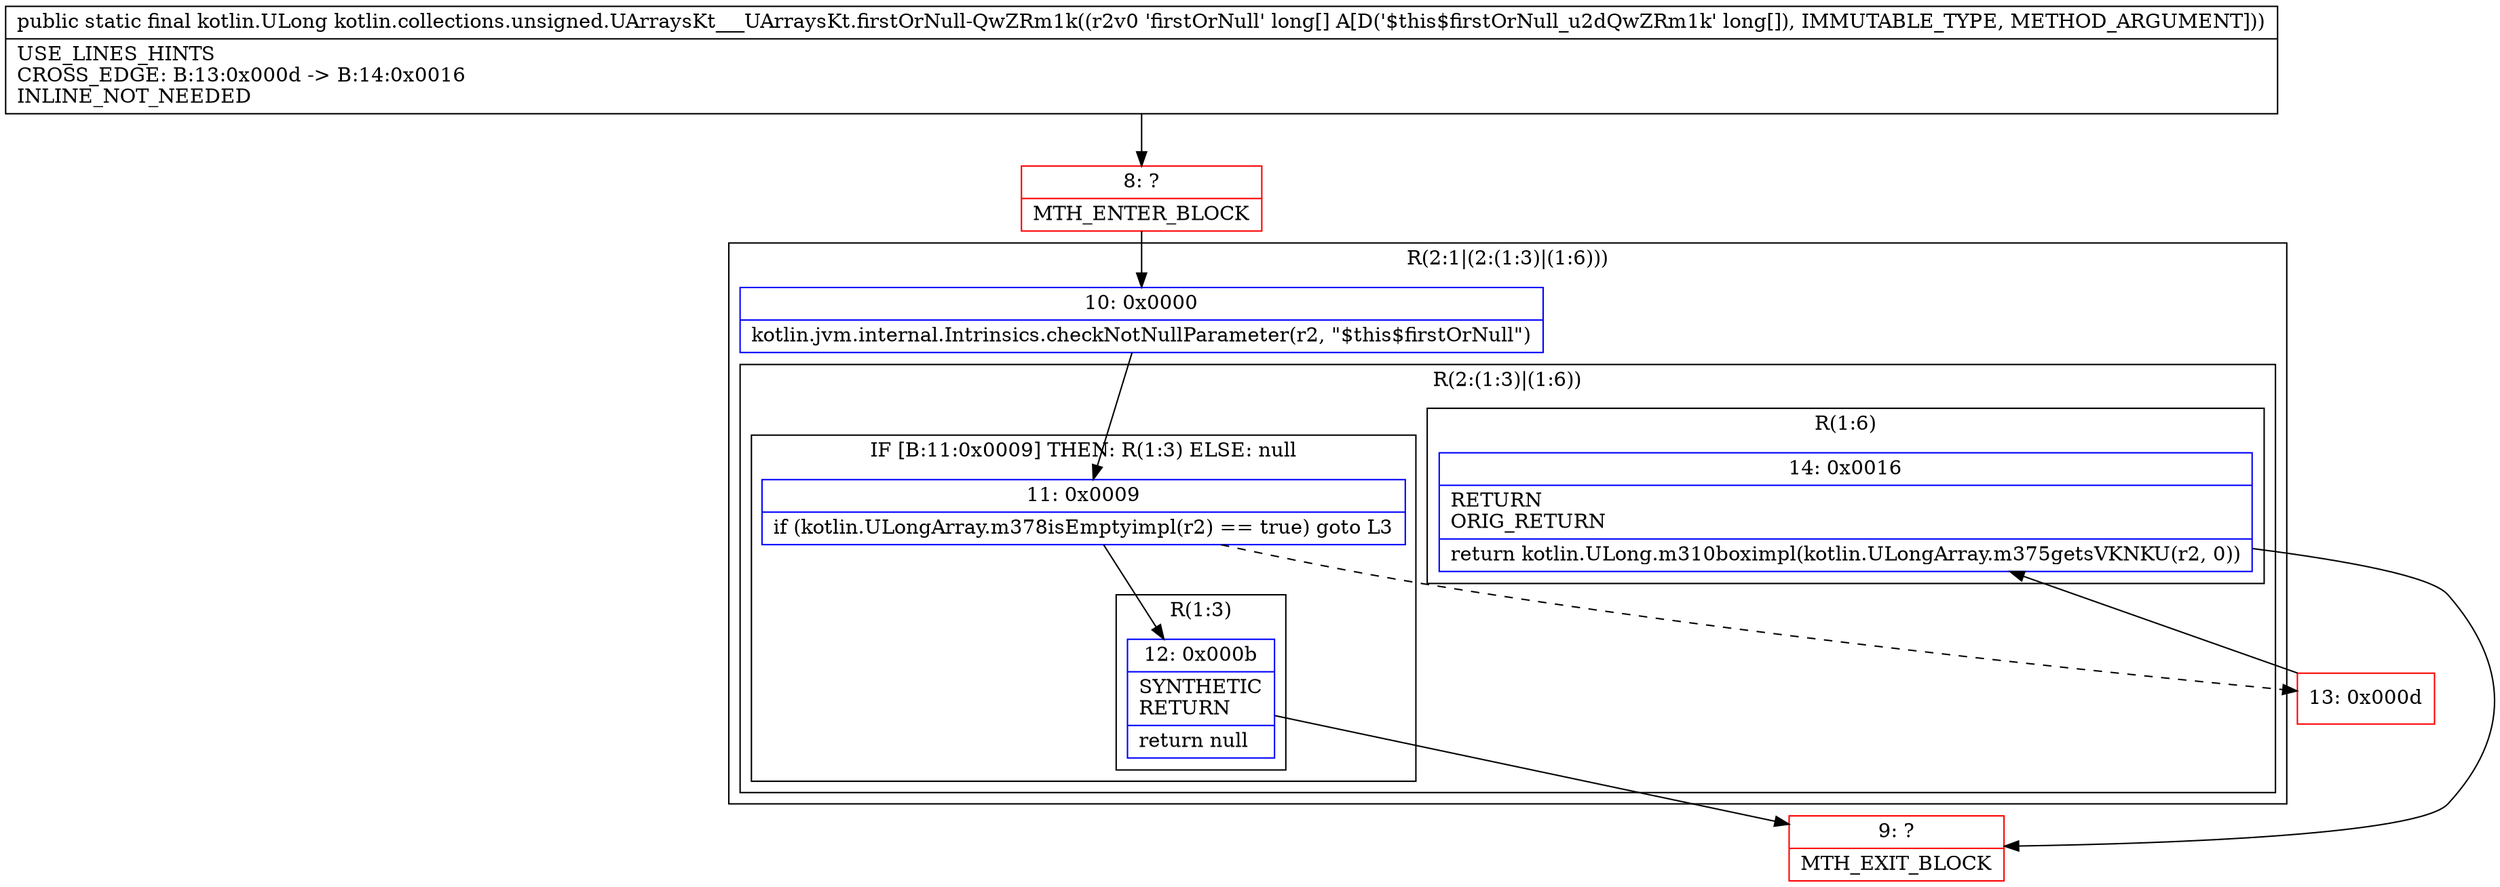 digraph "CFG forkotlin.collections.unsigned.UArraysKt___UArraysKt.firstOrNull\-QwZRm1k([J)Lkotlin\/ULong;" {
subgraph cluster_Region_2015120995 {
label = "R(2:1|(2:(1:3)|(1:6)))";
node [shape=record,color=blue];
Node_10 [shape=record,label="{10\:\ 0x0000|kotlin.jvm.internal.Intrinsics.checkNotNullParameter(r2, \"$this$firstOrNull\")\l}"];
subgraph cluster_Region_998860029 {
label = "R(2:(1:3)|(1:6))";
node [shape=record,color=blue];
subgraph cluster_IfRegion_281418071 {
label = "IF [B:11:0x0009] THEN: R(1:3) ELSE: null";
node [shape=record,color=blue];
Node_11 [shape=record,label="{11\:\ 0x0009|if (kotlin.ULongArray.m378isEmptyimpl(r2) == true) goto L3\l}"];
subgraph cluster_Region_158271518 {
label = "R(1:3)";
node [shape=record,color=blue];
Node_12 [shape=record,label="{12\:\ 0x000b|SYNTHETIC\lRETURN\l|return null\l}"];
}
}
subgraph cluster_Region_328871942 {
label = "R(1:6)";
node [shape=record,color=blue];
Node_14 [shape=record,label="{14\:\ 0x0016|RETURN\lORIG_RETURN\l|return kotlin.ULong.m310boximpl(kotlin.ULongArray.m375getsVKNKU(r2, 0))\l}"];
}
}
}
Node_8 [shape=record,color=red,label="{8\:\ ?|MTH_ENTER_BLOCK\l}"];
Node_9 [shape=record,color=red,label="{9\:\ ?|MTH_EXIT_BLOCK\l}"];
Node_13 [shape=record,color=red,label="{13\:\ 0x000d}"];
MethodNode[shape=record,label="{public static final kotlin.ULong kotlin.collections.unsigned.UArraysKt___UArraysKt.firstOrNull\-QwZRm1k((r2v0 'firstOrNull' long[] A[D('$this$firstOrNull_u2dQwZRm1k' long[]), IMMUTABLE_TYPE, METHOD_ARGUMENT]))  | USE_LINES_HINTS\lCROSS_EDGE: B:13:0x000d \-\> B:14:0x0016\lINLINE_NOT_NEEDED\l}"];
MethodNode -> Node_8;Node_10 -> Node_11;
Node_11 -> Node_12;
Node_11 -> Node_13[style=dashed];
Node_12 -> Node_9;
Node_14 -> Node_9;
Node_8 -> Node_10;
Node_13 -> Node_14;
}

